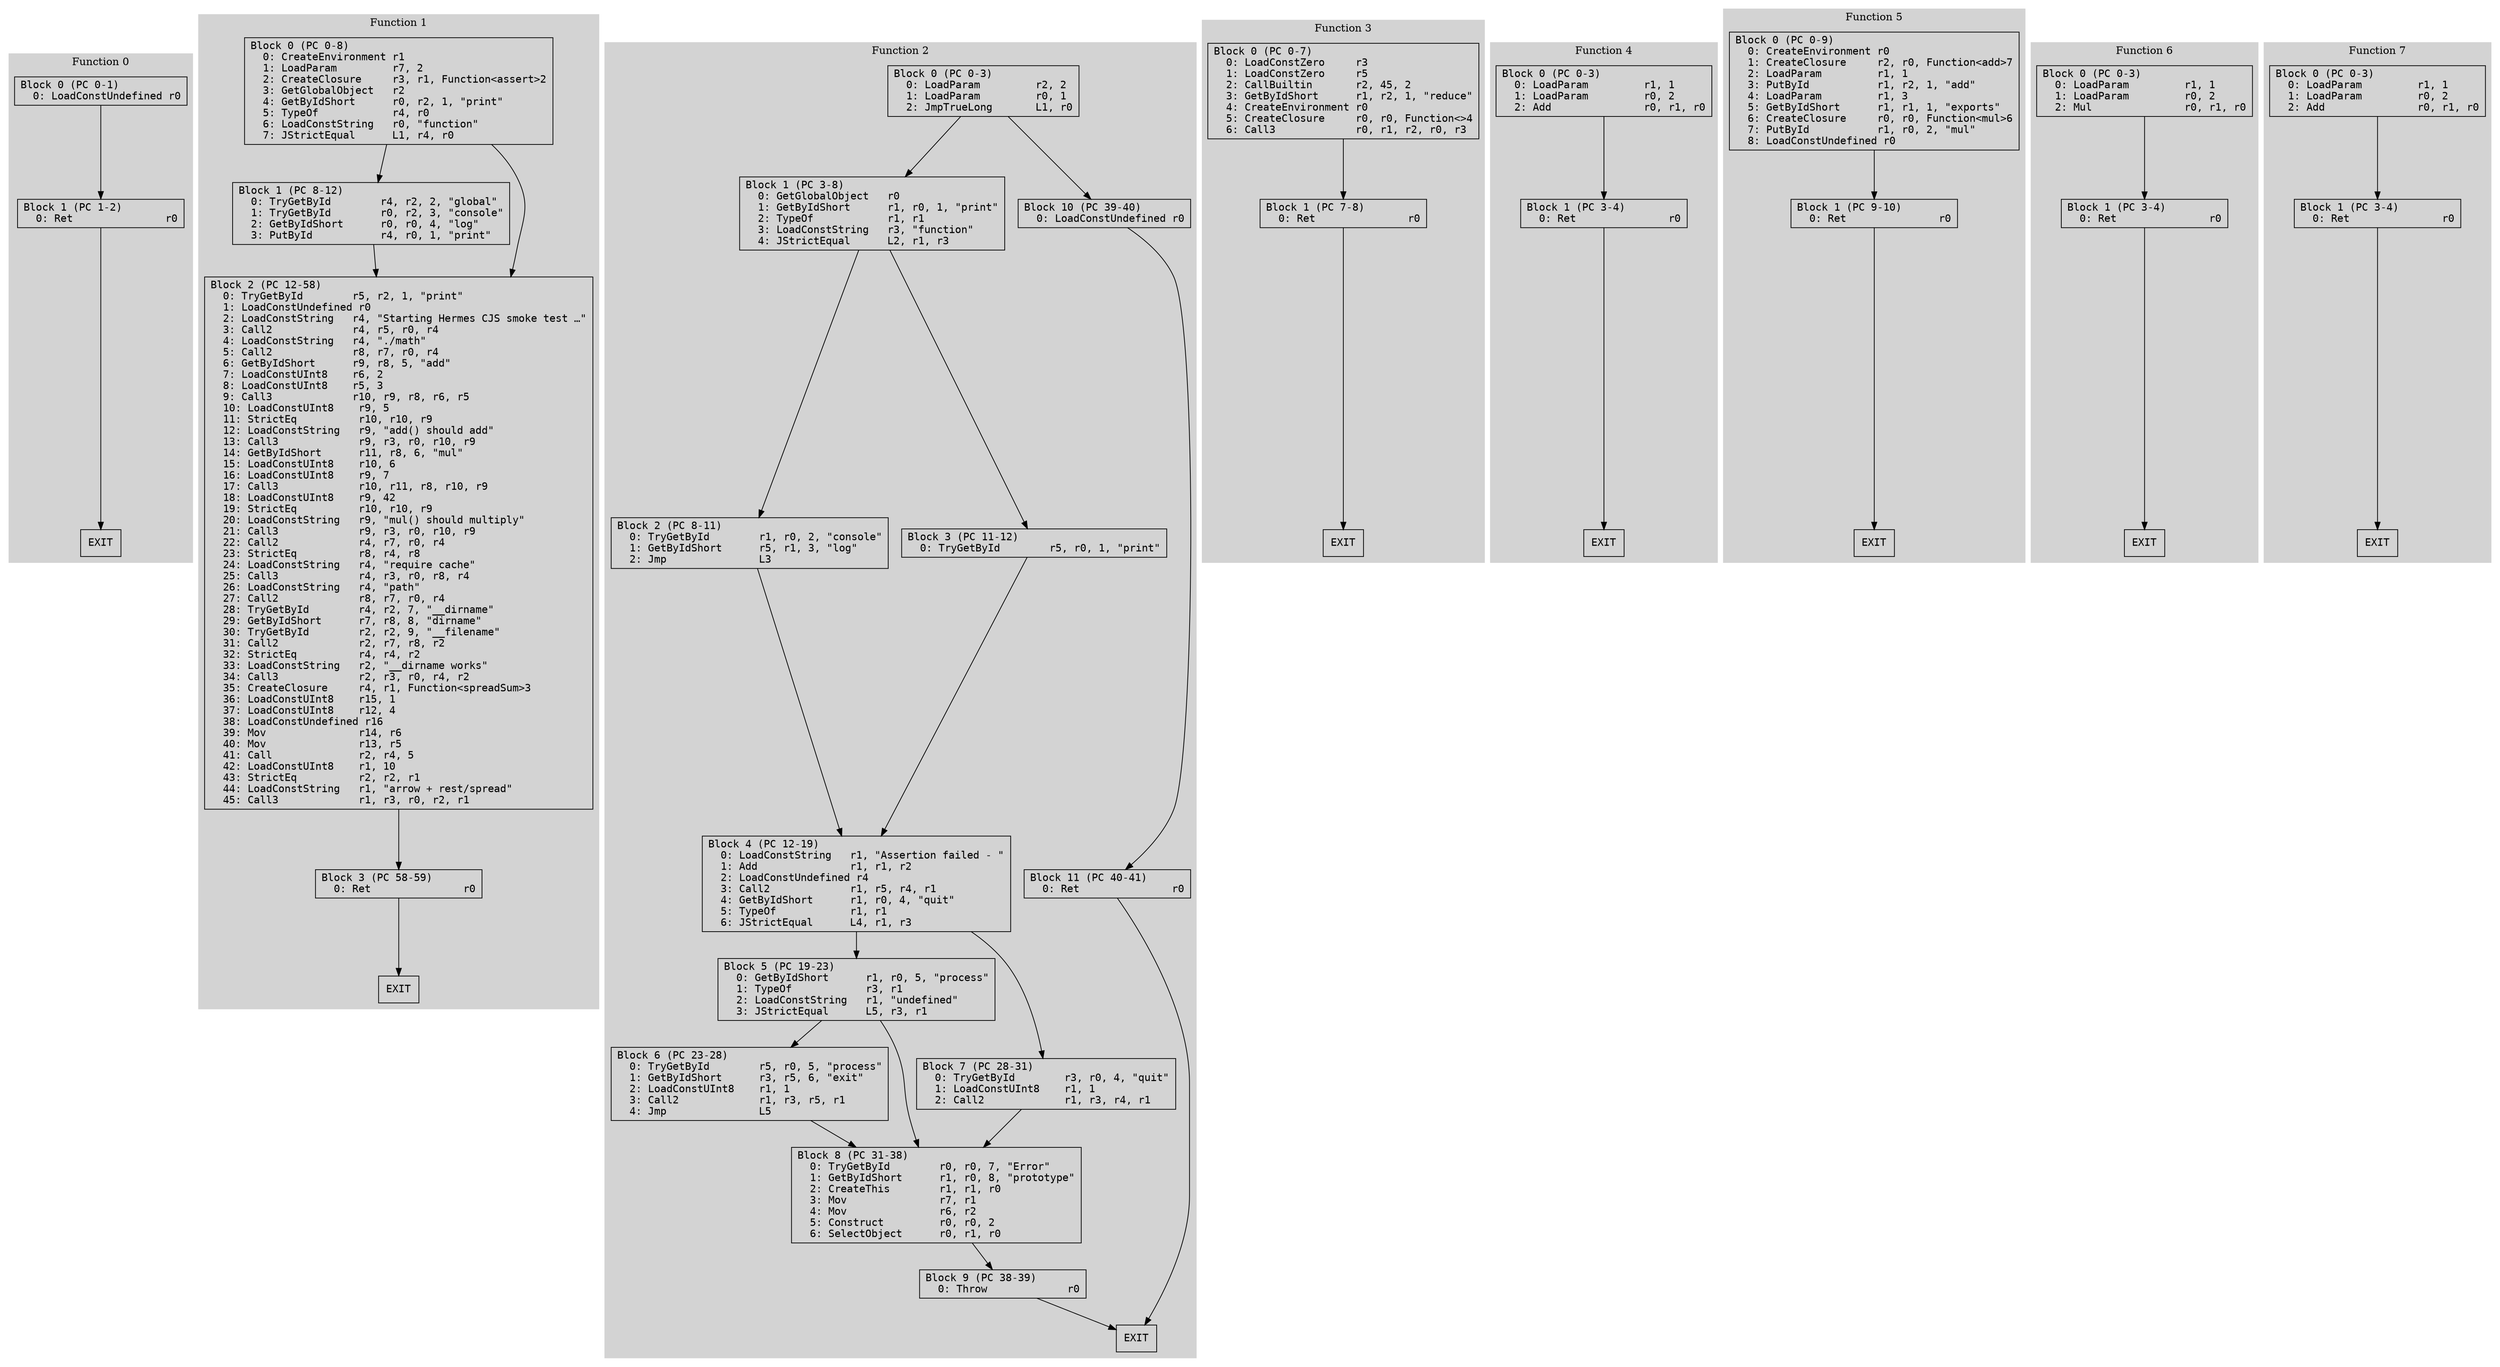// CFG analysis for cjs_v96
// Generated from data/cjs_v96.hbc

digraph {
  rankdir=TB;
  node [shape=box, fontname="monospace"];

  subgraph cluster_function_0 {
    label = "Function 0";
    style = filled;
    color = lightgrey;

    f0_n0 [ label = "Block 0 (PC 0-1)\l  0: LoadConstUndefined r0\l" ]
    f0_n1 [ label = "Block 1 (PC 1-2)\l  0: Ret               r0\l" ]
    f0_n2 [ label = "EXIT" ]

    f0_n0 -> f0_n1
    f0_n1 -> f0_n2
  }

  subgraph cluster_function_1 {
    label = "Function 1";
    style = filled;
    color = lightgrey;

    f1_n0 [ label = "Block 0 (PC 0-8)\l  0: CreateEnvironment r1\l  1: LoadParam         r7, 2\l  2: CreateClosure     r3, r1, Function<assert>2\l  3: GetGlobalObject   r2\l  4: GetByIdShort      r0, r2, 1, \"print\"\l  5: TypeOf            r4, r0\l  6: LoadConstString   r0, \"function\"\l  7: JStrictEqual      L1, r4, r0\l" ]
    f1_n1 [ label = "Block 1 (PC 8-12)\l  0: TryGetById        r4, r2, 2, \"global\"\l  1: TryGetById        r0, r2, 3, \"console\"\l  2: GetByIdShort      r0, r0, 4, \"log\"\l  3: PutById           r4, r0, 1, \"print\"\l" ]
    f1_n2 [ label = "Block 2 (PC 12-58)\l  0: TryGetById        r5, r2, 1, \"print\"\l  1: LoadConstUndefined r0\l  2: LoadConstString   r4, \"Starting Hermes CJS smoke test …\"\l  3: Call2             r4, r5, r0, r4\l  4: LoadConstString   r4, \"./math\"\l  5: Call2             r8, r7, r0, r4\l  6: GetByIdShort      r9, r8, 5, \"add\"\l  7: LoadConstUInt8    r6, 2\l  8: LoadConstUInt8    r5, 3\l  9: Call3             r10, r9, r8, r6, r5\l  10: LoadConstUInt8    r9, 5\l  11: StrictEq          r10, r10, r9\l  12: LoadConstString   r9, \"add() should add\"\l  13: Call3             r9, r3, r0, r10, r9\l  14: GetByIdShort      r11, r8, 6, \"mul\"\l  15: LoadConstUInt8    r10, 6\l  16: LoadConstUInt8    r9, 7\l  17: Call3             r10, r11, r8, r10, r9\l  18: LoadConstUInt8    r9, 42\l  19: StrictEq          r10, r10, r9\l  20: LoadConstString   r9, \"mul() should multiply\"\l  21: Call3             r9, r3, r0, r10, r9\l  22: Call2             r4, r7, r0, r4\l  23: StrictEq          r8, r4, r8\l  24: LoadConstString   r4, \"require cache\"\l  25: Call3             r4, r3, r0, r8, r4\l  26: LoadConstString   r4, \"path\"\l  27: Call2             r8, r7, r0, r4\l  28: TryGetById        r4, r2, 7, \"__dirname\"\l  29: GetByIdShort      r7, r8, 8, \"dirname\"\l  30: TryGetById        r2, r2, 9, \"__filename\"\l  31: Call2             r2, r7, r8, r2\l  32: StrictEq          r4, r4, r2\l  33: LoadConstString   r2, \"__dirname works\"\l  34: Call3             r2, r3, r0, r4, r2\l  35: CreateClosure     r4, r1, Function<spreadSum>3\l  36: LoadConstUInt8    r15, 1\l  37: LoadConstUInt8    r12, 4\l  38: LoadConstUndefined r16\l  39: Mov               r14, r6\l  40: Mov               r13, r5\l  41: Call              r2, r4, 5\l  42: LoadConstUInt8    r1, 10\l  43: StrictEq          r2, r2, r1\l  44: LoadConstString   r1, \"arrow + rest/spread\"\l  45: Call3             r1, r3, r0, r2, r1\l" ]
    f1_n3 [ label = "Block 3 (PC 58-59)\l  0: Ret               r0\l" ]
    f1_n4 [ label = "EXIT" ]

    f1_n0 -> f1_n2
    f1_n0 -> f1_n1
    f1_n1 -> f1_n2
    f1_n2 -> f1_n3
    f1_n3 -> f1_n4
  }

  subgraph cluster_function_2 {
    label = "Function 2";
    style = filled;
    color = lightgrey;

    f2_n0 [ label = "Block 0 (PC 0-3)\l  0: LoadParam         r2, 2\l  1: LoadParam         r0, 1\l  2: JmpTrueLong       L1, r0\l" ]
    f2_n1 [ label = "Block 1 (PC 3-8)\l  0: GetGlobalObject   r0\l  1: GetByIdShort      r1, r0, 1, \"print\"\l  2: TypeOf            r1, r1\l  3: LoadConstString   r3, \"function\"\l  4: JStrictEqual      L2, r1, r3\l" ]
    f2_n2 [ label = "Block 2 (PC 8-11)\l  0: TryGetById        r1, r0, 2, \"console\"\l  1: GetByIdShort      r5, r1, 3, \"log\"\l  2: Jmp               L3\l" ]
    f2_n3 [ label = "Block 3 (PC 11-12)\l  0: TryGetById        r5, r0, 1, \"print\"\l" ]
    f2_n4 [ label = "Block 4 (PC 12-19)\l  0: LoadConstString   r1, \"Assertion failed ‑ \"\l  1: Add               r1, r1, r2\l  2: LoadConstUndefined r4\l  3: Call2             r1, r5, r4, r1\l  4: GetByIdShort      r1, r0, 4, \"quit\"\l  5: TypeOf            r1, r1\l  6: JStrictEqual      L4, r1, r3\l" ]
    f2_n5 [ label = "Block 5 (PC 19-23)\l  0: GetByIdShort      r1, r0, 5, \"process\"\l  1: TypeOf            r3, r1\l  2: LoadConstString   r1, \"undefined\"\l  3: JStrictEqual      L5, r3, r1\l" ]
    f2_n6 [ label = "Block 6 (PC 23-28)\l  0: TryGetById        r5, r0, 5, \"process\"\l  1: GetByIdShort      r3, r5, 6, \"exit\"\l  2: LoadConstUInt8    r1, 1\l  3: Call2             r1, r3, r5, r1\l  4: Jmp               L5\l" ]
    f2_n7 [ label = "Block 7 (PC 28-31)\l  0: TryGetById        r3, r0, 4, \"quit\"\l  1: LoadConstUInt8    r1, 1\l  2: Call2             r1, r3, r4, r1\l" ]
    f2_n8 [ label = "Block 8 (PC 31-38)\l  0: TryGetById        r0, r0, 7, \"Error\"\l  1: GetByIdShort      r1, r0, 8, \"prototype\"\l  2: CreateThis        r1, r1, r0\l  3: Mov               r7, r1\l  4: Mov               r6, r2\l  5: Construct         r0, r0, 2\l  6: SelectObject      r0, r1, r0\l" ]
    f2_n9 [ label = "Block 9 (PC 38-39)\l  0: Throw             r0\l" ]
    f2_n10 [ label = "Block 10 (PC 39-40)\l  0: LoadConstUndefined r0\l" ]
    f2_n11 [ label = "Block 11 (PC 40-41)\l  0: Ret               r0\l" ]
    f2_n12 [ label = "EXIT" ]

    f2_n0 -> f2_n10
    f2_n0 -> f2_n1
    f2_n1 -> f2_n3
    f2_n1 -> f2_n2
    f2_n2 -> f2_n4
    f2_n3 -> f2_n4
    f2_n4 -> f2_n7
    f2_n4 -> f2_n5
    f2_n5 -> f2_n8
    f2_n5 -> f2_n6
    f2_n6 -> f2_n8
    f2_n7 -> f2_n8
    f2_n8 -> f2_n9
    f2_n9 -> f2_n12
    f2_n10 -> f2_n11
    f2_n11 -> f2_n12
  }

  subgraph cluster_function_3 {
    label = "Function 3";
    style = filled;
    color = lightgrey;

    f3_n0 [ label = "Block 0 (PC 0-7)\l  0: LoadConstZero     r3\l  1: LoadConstZero     r5\l  2: CallBuiltin       r2, 45, 2\l  3: GetByIdShort      r1, r2, 1, \"reduce\"\l  4: CreateEnvironment r0\l  5: CreateClosure     r0, r0, Function<>4\l  6: Call3             r0, r1, r2, r0, r3\l" ]
    f3_n1 [ label = "Block 1 (PC 7-8)\l  0: Ret               r0\l" ]
    f3_n2 [ label = "EXIT" ]

    f3_n0 -> f3_n1
    f3_n1 -> f3_n2
  }

  subgraph cluster_function_4 {
    label = "Function 4";
    style = filled;
    color = lightgrey;

    f4_n0 [ label = "Block 0 (PC 0-3)\l  0: LoadParam         r1, 1\l  1: LoadParam         r0, 2\l  2: Add               r0, r1, r0\l" ]
    f4_n1 [ label = "Block 1 (PC 3-4)\l  0: Ret               r0\l" ]
    f4_n2 [ label = "EXIT" ]

    f4_n0 -> f4_n1
    f4_n1 -> f4_n2
  }

  subgraph cluster_function_5 {
    label = "Function 5";
    style = filled;
    color = lightgrey;

    f5_n0 [ label = "Block 0 (PC 0-9)\l  0: CreateEnvironment r0\l  1: CreateClosure     r2, r0, Function<add>7\l  2: LoadParam         r1, 1\l  3: PutById           r1, r2, 1, \"add\"\l  4: LoadParam         r1, 3\l  5: GetByIdShort      r1, r1, 1, \"exports\"\l  6: CreateClosure     r0, r0, Function<mul>6\l  7: PutById           r1, r0, 2, \"mul\"\l  8: LoadConstUndefined r0\l" ]
    f5_n1 [ label = "Block 1 (PC 9-10)\l  0: Ret               r0\l" ]
    f5_n2 [ label = "EXIT" ]

    f5_n0 -> f5_n1
    f5_n1 -> f5_n2
  }

  subgraph cluster_function_6 {
    label = "Function 6";
    style = filled;
    color = lightgrey;

    f6_n0 [ label = "Block 0 (PC 0-3)\l  0: LoadParam         r1, 1\l  1: LoadParam         r0, 2\l  2: Mul               r0, r1, r0\l" ]
    f6_n1 [ label = "Block 1 (PC 3-4)\l  0: Ret               r0\l" ]
    f6_n2 [ label = "EXIT" ]

    f6_n0 -> f6_n1
    f6_n1 -> f6_n2
  }

  subgraph cluster_function_7 {
    label = "Function 7";
    style = filled;
    color = lightgrey;

    f7_n0 [ label = "Block 0 (PC 0-3)\l  0: LoadParam         r1, 1\l  1: LoadParam         r0, 2\l  2: Add               r0, r1, r0\l" ]
    f7_n1 [ label = "Block 1 (PC 3-4)\l  0: Ret               r0\l" ]
    f7_n2 [ label = "EXIT" ]

    f7_n0 -> f7_n1
    f7_n1 -> f7_n2
  }

}
